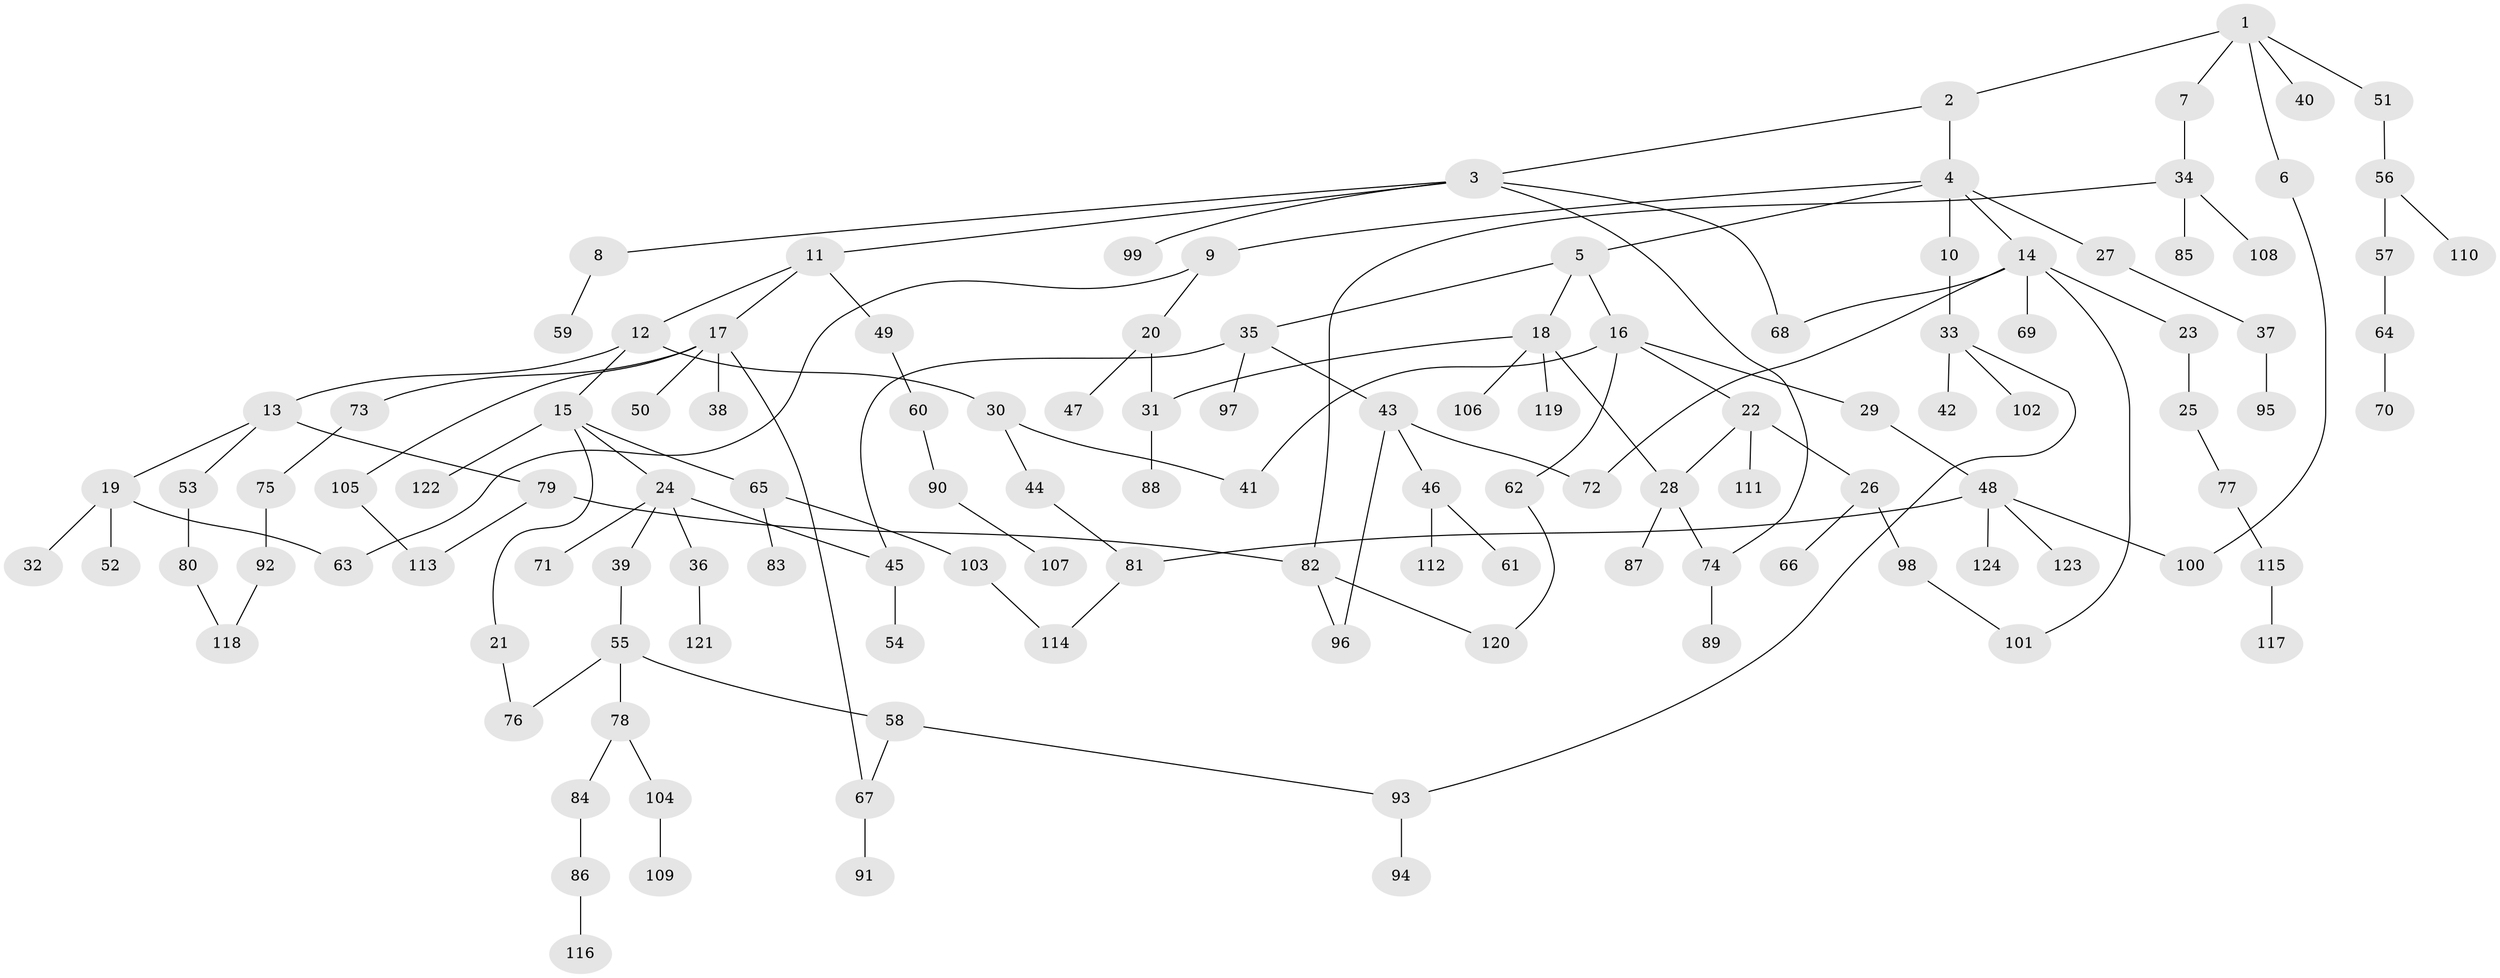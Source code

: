 // Generated by graph-tools (version 1.1) at 2025/49/03/09/25 03:49:27]
// undirected, 124 vertices, 143 edges
graph export_dot {
graph [start="1"]
  node [color=gray90,style=filled];
  1;
  2;
  3;
  4;
  5;
  6;
  7;
  8;
  9;
  10;
  11;
  12;
  13;
  14;
  15;
  16;
  17;
  18;
  19;
  20;
  21;
  22;
  23;
  24;
  25;
  26;
  27;
  28;
  29;
  30;
  31;
  32;
  33;
  34;
  35;
  36;
  37;
  38;
  39;
  40;
  41;
  42;
  43;
  44;
  45;
  46;
  47;
  48;
  49;
  50;
  51;
  52;
  53;
  54;
  55;
  56;
  57;
  58;
  59;
  60;
  61;
  62;
  63;
  64;
  65;
  66;
  67;
  68;
  69;
  70;
  71;
  72;
  73;
  74;
  75;
  76;
  77;
  78;
  79;
  80;
  81;
  82;
  83;
  84;
  85;
  86;
  87;
  88;
  89;
  90;
  91;
  92;
  93;
  94;
  95;
  96;
  97;
  98;
  99;
  100;
  101;
  102;
  103;
  104;
  105;
  106;
  107;
  108;
  109;
  110;
  111;
  112;
  113;
  114;
  115;
  116;
  117;
  118;
  119;
  120;
  121;
  122;
  123;
  124;
  1 -- 2;
  1 -- 6;
  1 -- 7;
  1 -- 40;
  1 -- 51;
  2 -- 3;
  2 -- 4;
  3 -- 8;
  3 -- 11;
  3 -- 68;
  3 -- 74;
  3 -- 99;
  4 -- 5;
  4 -- 9;
  4 -- 10;
  4 -- 14;
  4 -- 27;
  5 -- 16;
  5 -- 18;
  5 -- 35;
  6 -- 100;
  7 -- 34;
  8 -- 59;
  9 -- 20;
  9 -- 63;
  10 -- 33;
  11 -- 12;
  11 -- 17;
  11 -- 49;
  12 -- 13;
  12 -- 15;
  12 -- 30;
  13 -- 19;
  13 -- 53;
  13 -- 79;
  14 -- 23;
  14 -- 69;
  14 -- 101;
  14 -- 68;
  14 -- 72;
  15 -- 21;
  15 -- 24;
  15 -- 65;
  15 -- 122;
  16 -- 22;
  16 -- 29;
  16 -- 41;
  16 -- 62;
  17 -- 38;
  17 -- 50;
  17 -- 67;
  17 -- 73;
  17 -- 105;
  18 -- 28;
  18 -- 31;
  18 -- 106;
  18 -- 119;
  19 -- 32;
  19 -- 52;
  19 -- 63;
  20 -- 47;
  20 -- 31;
  21 -- 76;
  22 -- 26;
  22 -- 111;
  22 -- 28;
  23 -- 25;
  24 -- 36;
  24 -- 39;
  24 -- 45;
  24 -- 71;
  25 -- 77;
  26 -- 66;
  26 -- 98;
  27 -- 37;
  28 -- 87;
  28 -- 74;
  29 -- 48;
  30 -- 44;
  30 -- 41;
  31 -- 88;
  33 -- 42;
  33 -- 93;
  33 -- 102;
  34 -- 85;
  34 -- 108;
  34 -- 82;
  35 -- 43;
  35 -- 97;
  35 -- 45;
  36 -- 121;
  37 -- 95;
  39 -- 55;
  43 -- 46;
  43 -- 72;
  43 -- 96;
  44 -- 81;
  45 -- 54;
  46 -- 61;
  46 -- 112;
  48 -- 81;
  48 -- 123;
  48 -- 124;
  48 -- 100;
  49 -- 60;
  51 -- 56;
  53 -- 80;
  55 -- 58;
  55 -- 76;
  55 -- 78;
  56 -- 57;
  56 -- 110;
  57 -- 64;
  58 -- 93;
  58 -- 67;
  60 -- 90;
  62 -- 120;
  64 -- 70;
  65 -- 83;
  65 -- 103;
  67 -- 91;
  73 -- 75;
  74 -- 89;
  75 -- 92;
  77 -- 115;
  78 -- 84;
  78 -- 104;
  79 -- 82;
  79 -- 113;
  80 -- 118;
  81 -- 114;
  82 -- 96;
  82 -- 120;
  84 -- 86;
  86 -- 116;
  90 -- 107;
  92 -- 118;
  93 -- 94;
  98 -- 101;
  103 -- 114;
  104 -- 109;
  105 -- 113;
  115 -- 117;
}

